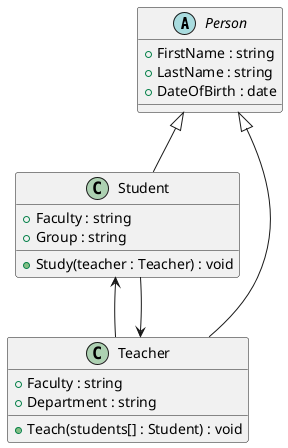 ﻿@startuml
'https://plantuml.com/class-diagram

abstract class Person {
+ FirstName : string
+ LastName : string
+ DateOfBirth : date
}

Person <|-- Student
Teacher <-- Student
class Student {
+ Faculty : string
+ Group : string
+ Study(teacher : Teacher) : void
}

Person <|-- Teacher
Student <-- Teacher
class Teacher {
+ Faculty : string
+ Department : string
+ Teach(students[] : Student) : void
}

@enduml